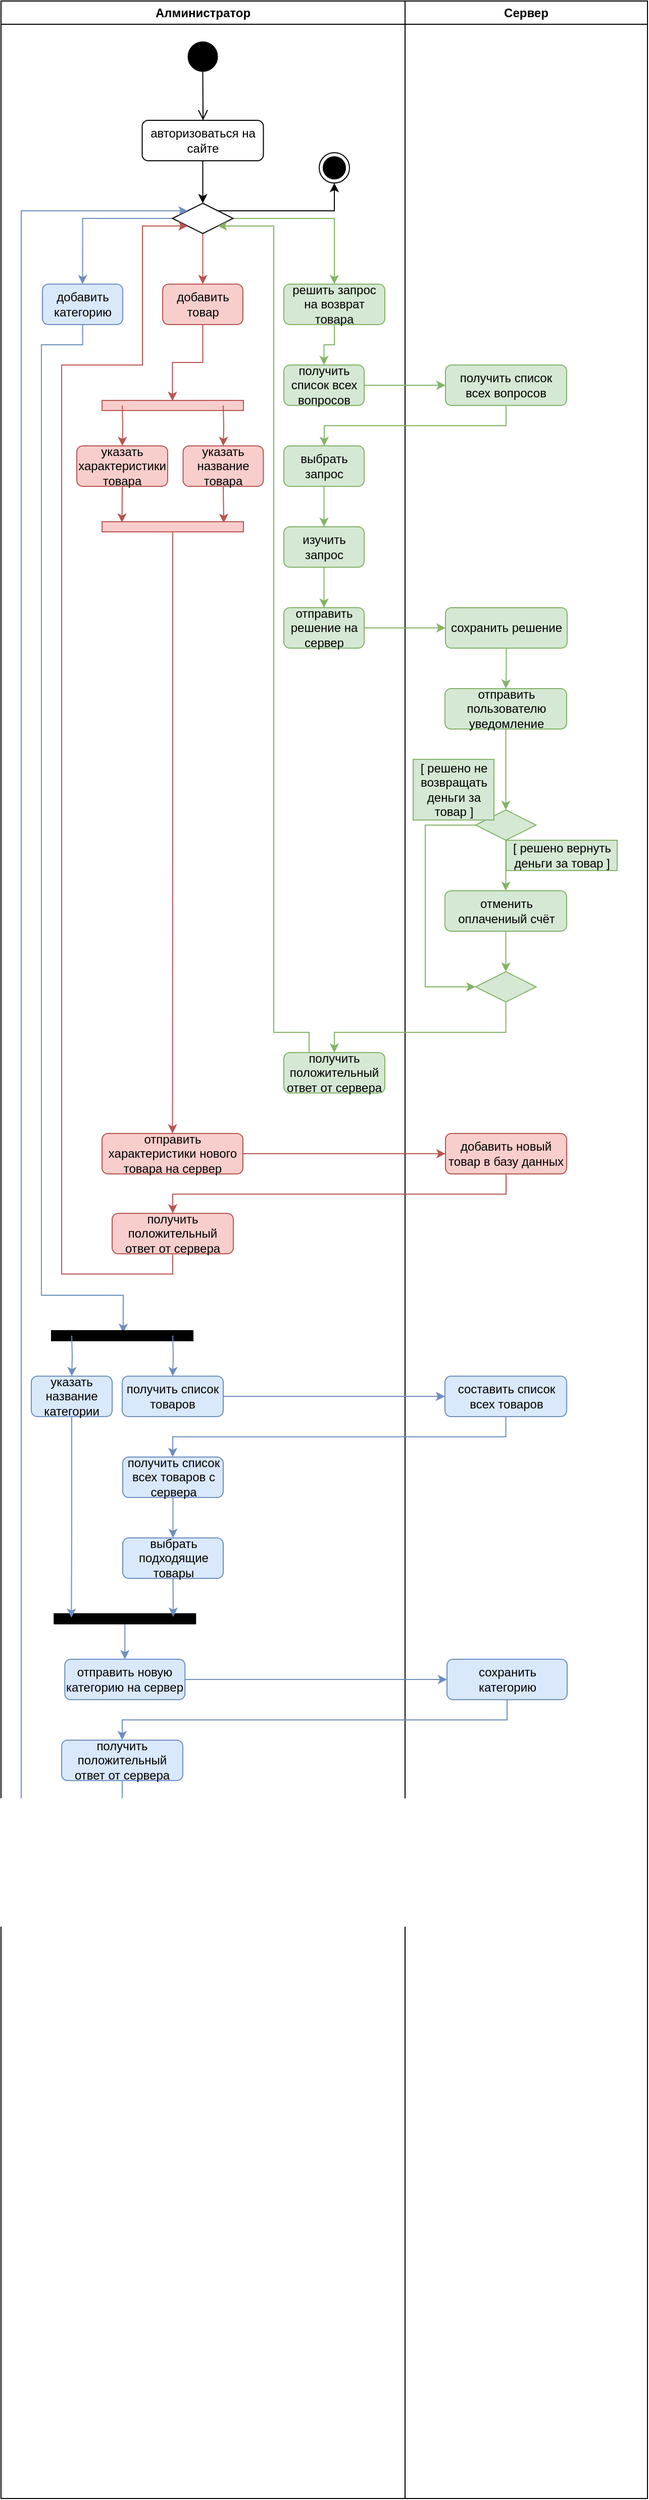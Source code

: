 <mxfile version="12.9.6" type="github">
  <diagram name="Page-1" id="e7e014a7-5840-1c2e-5031-d8a46d1fe8dd">
    <mxGraphModel dx="652" dy="602" grid="1" gridSize="10" guides="1" tooltips="1" connect="1" arrows="1" fold="1" page="1" pageScale="1" pageWidth="1169" pageHeight="826" background="#ffffff" math="0" shadow="0">
      <root>
        <mxCell id="0" />
        <mxCell id="1" parent="0" />
        <mxCell id="2" value="Алминистратор" style="swimlane;whiteSpace=wrap" parent="1" vertex="1">
          <mxGeometry x="40" y="40" width="400" height="2470" as="geometry" />
        </mxCell>
        <mxCell id="eBvQgobW3I-P15cPwnFs-46" value="" style="ellipse;shape=startState;fillColor=#000000;strokeColor=#000000;strokeWidth=8;" vertex="1" parent="2">
          <mxGeometry x="184.75" y="40" width="30" height="30" as="geometry" />
        </mxCell>
        <mxCell id="eBvQgobW3I-P15cPwnFs-47" value="" style="edgeStyle=elbowEdgeStyle;elbow=horizontal;verticalAlign=bottom;endArrow=open;endSize=8;strokeColor=#000000;endFill=1;rounded=0;exitX=0.5;exitY=1;exitDx=0;exitDy=0;entryX=0.5;entryY=0;entryDx=0;entryDy=0;" edge="1" parent="2" source="eBvQgobW3I-P15cPwnFs-46" target="eBvQgobW3I-P15cPwnFs-48">
          <mxGeometry x="279.75" y="-72" as="geometry">
            <mxPoint x="294.75" y="-2" as="targetPoint" />
          </mxGeometry>
        </mxCell>
        <mxCell id="eBvQgobW3I-P15cPwnFs-48" value="авторизоваться на сайте" style="rounded=1;whiteSpace=wrap;html=1;fontFamily=Helvetica;fontSize=12;fontColor=#000000;align=center;strokeColor=#000000;fillColor=#ffffff;" vertex="1" parent="2">
          <mxGeometry x="139.75" y="118" width="120" height="40" as="geometry" />
        </mxCell>
        <mxCell id="eBvQgobW3I-P15cPwnFs-54" style="edgeStyle=orthogonalEdgeStyle;rounded=0;orthogonalLoop=1;jettySize=auto;html=1;exitX=0.5;exitY=1;exitDx=0;exitDy=0;entryX=0.5;entryY=0;entryDx=0;entryDy=0;fillColor=#f8cecc;strokeColor=#b85450;" edge="1" parent="2" source="eBvQgobW3I-P15cPwnFs-49" target="eBvQgobW3I-P15cPwnFs-51">
          <mxGeometry relative="1" as="geometry" />
        </mxCell>
        <mxCell id="eBvQgobW3I-P15cPwnFs-56" style="edgeStyle=orthogonalEdgeStyle;rounded=0;orthogonalLoop=1;jettySize=auto;html=1;exitX=1;exitY=0.5;exitDx=0;exitDy=0;entryX=0.5;entryY=0;entryDx=0;entryDy=0;fillColor=#d5e8d4;strokeColor=#82b366;" edge="1" parent="2" source="eBvQgobW3I-P15cPwnFs-49" target="eBvQgobW3I-P15cPwnFs-53">
          <mxGeometry relative="1" as="geometry" />
        </mxCell>
        <mxCell id="eBvQgobW3I-P15cPwnFs-57" style="edgeStyle=orthogonalEdgeStyle;rounded=0;orthogonalLoop=1;jettySize=auto;html=1;exitX=0;exitY=0.5;exitDx=0;exitDy=0;entryX=0.5;entryY=0;entryDx=0;entryDy=0;fillColor=#dae8fc;strokeColor=#6c8ebf;" edge="1" parent="2" source="eBvQgobW3I-P15cPwnFs-49" target="eBvQgobW3I-P15cPwnFs-52">
          <mxGeometry relative="1" as="geometry" />
        </mxCell>
        <mxCell id="eBvQgobW3I-P15cPwnFs-49" value="" style="rhombus;whiteSpace=wrap;html=1;strokeColor=#000000;strokeWidth=1;fillColor=#FFFFFF;" vertex="1" parent="2">
          <mxGeometry x="169.75" y="200" width="60" height="30" as="geometry" />
        </mxCell>
        <mxCell id="eBvQgobW3I-P15cPwnFs-50" value="" style="edgeStyle=orthogonalEdgeStyle;rounded=0;orthogonalLoop=1;jettySize=auto;html=1;strokeColor=#000000;" edge="1" parent="2" source="eBvQgobW3I-P15cPwnFs-48" target="eBvQgobW3I-P15cPwnFs-49">
          <mxGeometry relative="1" as="geometry">
            <mxPoint x="319.75" y="158" as="sourcePoint" />
            <mxPoint x="319.75" y="200.0" as="targetPoint" />
          </mxGeometry>
        </mxCell>
        <mxCell id="eBvQgobW3I-P15cPwnFs-89" value="" style="edgeStyle=orthogonalEdgeStyle;rounded=0;orthogonalLoop=1;jettySize=auto;html=1;entryX=0.049;entryY=0.502;entryDx=0;entryDy=0;entryPerimeter=0;fillColor=#f8cecc;strokeColor=#b85450;" edge="1" parent="2" source="eBvQgobW3I-P15cPwnFs-51" target="eBvQgobW3I-P15cPwnFs-90">
          <mxGeometry relative="1" as="geometry">
            <mxPoint x="200" y="340" as="targetPoint" />
          </mxGeometry>
        </mxCell>
        <mxCell id="eBvQgobW3I-P15cPwnFs-51" value="добавить товар" style="rounded=1;whiteSpace=wrap;html=1;fontFamily=Helvetica;fontSize=12;align=center;strokeColor=#b85450;fillColor=#f8cecc;" vertex="1" parent="2">
          <mxGeometry x="160" y="280" width="79.5" height="40" as="geometry" />
        </mxCell>
        <mxCell id="eBvQgobW3I-P15cPwnFs-133" style="edgeStyle=orthogonalEdgeStyle;rounded=0;orthogonalLoop=1;jettySize=auto;html=1;exitX=0.5;exitY=1;exitDx=0;exitDy=0;entryX=0.217;entryY=0.493;entryDx=0;entryDy=0;entryPerimeter=0;fillColor=#dae8fc;strokeColor=#6c8ebf;" edge="1" parent="2" source="eBvQgobW3I-P15cPwnFs-52" target="eBvQgobW3I-P15cPwnFs-125">
          <mxGeometry relative="1" as="geometry">
            <Array as="points">
              <mxPoint x="81" y="340" />
              <mxPoint x="40" y="340" />
              <mxPoint x="40" y="1280" />
              <mxPoint x="121" y="1280" />
            </Array>
          </mxGeometry>
        </mxCell>
        <mxCell id="eBvQgobW3I-P15cPwnFs-52" value="добавить категорию" style="rounded=1;whiteSpace=wrap;html=1;fontFamily=Helvetica;fontSize=12;align=center;strokeColor=#6c8ebf;fillColor=#dae8fc;" vertex="1" parent="2">
          <mxGeometry x="41" y="280" width="79.5" height="40" as="geometry" />
        </mxCell>
        <mxCell id="eBvQgobW3I-P15cPwnFs-59" value="" style="edgeStyle=orthogonalEdgeStyle;rounded=0;orthogonalLoop=1;jettySize=auto;html=1;fillColor=#d5e8d4;strokeColor=#82b366;" edge="1" parent="2" source="eBvQgobW3I-P15cPwnFs-53" target="eBvQgobW3I-P15cPwnFs-58">
          <mxGeometry relative="1" as="geometry" />
        </mxCell>
        <mxCell id="eBvQgobW3I-P15cPwnFs-53" value="решить запрос на возврат товара" style="rounded=1;whiteSpace=wrap;html=1;fontFamily=Helvetica;fontSize=12;align=center;strokeColor=#82b366;fillColor=#d5e8d4;" vertex="1" parent="2">
          <mxGeometry x="280" y="280" width="100" height="40" as="geometry" />
        </mxCell>
        <mxCell id="eBvQgobW3I-P15cPwnFs-58" value="получить список всех вопросов" style="rounded=1;whiteSpace=wrap;html=1;fontFamily=Helvetica;fontSize=12;align=center;strokeColor=#82b366;fillColor=#d5e8d4;" vertex="1" parent="2">
          <mxGeometry x="280" y="360" width="79.5" height="40" as="geometry" />
        </mxCell>
        <mxCell id="eBvQgobW3I-P15cPwnFs-65" value="" style="edgeStyle=orthogonalEdgeStyle;rounded=0;orthogonalLoop=1;jettySize=auto;html=1;fillColor=#d5e8d4;strokeColor=#82b366;" edge="1" parent="2" source="eBvQgobW3I-P15cPwnFs-62" target="eBvQgobW3I-P15cPwnFs-64">
          <mxGeometry relative="1" as="geometry" />
        </mxCell>
        <mxCell id="eBvQgobW3I-P15cPwnFs-62" value="выбрать запрос" style="rounded=1;whiteSpace=wrap;html=1;fontFamily=Helvetica;fontSize=12;align=center;strokeColor=#82b366;fillColor=#d5e8d4;" vertex="1" parent="2">
          <mxGeometry x="280" y="440" width="79.5" height="40" as="geometry" />
        </mxCell>
        <mxCell id="eBvQgobW3I-P15cPwnFs-69" value="" style="edgeStyle=orthogonalEdgeStyle;rounded=0;orthogonalLoop=1;jettySize=auto;html=1;fillColor=#d5e8d4;strokeColor=#82b366;" edge="1" parent="2" source="eBvQgobW3I-P15cPwnFs-64" target="eBvQgobW3I-P15cPwnFs-68">
          <mxGeometry relative="1" as="geometry" />
        </mxCell>
        <mxCell id="eBvQgobW3I-P15cPwnFs-64" value="изучить запрос" style="rounded=1;whiteSpace=wrap;html=1;fontFamily=Helvetica;fontSize=12;align=center;strokeColor=#82b366;fillColor=#d5e8d4;" vertex="1" parent="2">
          <mxGeometry x="280" y="520" width="79.5" height="40" as="geometry" />
        </mxCell>
        <mxCell id="eBvQgobW3I-P15cPwnFs-68" value="отправить решение на сервер" style="rounded=1;whiteSpace=wrap;html=1;fontFamily=Helvetica;fontSize=12;align=center;strokeColor=#82b366;fillColor=#d5e8d4;" vertex="1" parent="2">
          <mxGeometry x="280" y="600" width="79.5" height="40" as="geometry" />
        </mxCell>
        <mxCell id="eBvQgobW3I-P15cPwnFs-87" style="edgeStyle=orthogonalEdgeStyle;rounded=0;orthogonalLoop=1;jettySize=auto;html=1;exitX=0.25;exitY=0;exitDx=0;exitDy=0;entryX=1;entryY=1;entryDx=0;entryDy=0;fillColor=#d5e8d4;strokeColor=#82b366;" edge="1" parent="2" source="eBvQgobW3I-P15cPwnFs-86" target="eBvQgobW3I-P15cPwnFs-49">
          <mxGeometry relative="1" as="geometry">
            <Array as="points">
              <mxPoint x="305" y="1020" />
              <mxPoint x="270" y="1020" />
              <mxPoint x="270" y="222" />
            </Array>
          </mxGeometry>
        </mxCell>
        <mxCell id="eBvQgobW3I-P15cPwnFs-86" value="получить положительный ответ от сервера" style="rounded=1;whiteSpace=wrap;html=1;fontFamily=Helvetica;fontSize=12;align=center;strokeColor=#82b366;fillColor=#d5e8d4;" vertex="1" parent="2">
          <mxGeometry x="280" y="1040" width="100" height="40" as="geometry" />
        </mxCell>
        <mxCell id="eBvQgobW3I-P15cPwnFs-90" value="" style="html=1;points=[];perimeter=orthogonalPerimeter;rotation=90;fillColor=#f8cecc;strokeColor=#b85450;" vertex="1" parent="2">
          <mxGeometry x="165" y="330" width="10" height="140" as="geometry" />
        </mxCell>
        <mxCell id="eBvQgobW3I-P15cPwnFs-91" value="" style="edgeStyle=orthogonalEdgeStyle;rounded=0;orthogonalLoop=1;jettySize=auto;html=1;fillColor=#f8cecc;strokeColor=#b85450;" edge="1" parent="2" target="eBvQgobW3I-P15cPwnFs-92">
          <mxGeometry relative="1" as="geometry">
            <mxPoint x="220" y="400" as="sourcePoint" />
          </mxGeometry>
        </mxCell>
        <mxCell id="eBvQgobW3I-P15cPwnFs-96" style="edgeStyle=orthogonalEdgeStyle;rounded=0;orthogonalLoop=1;jettySize=auto;html=1;exitX=0.5;exitY=1;exitDx=0;exitDy=0;entryX=0.12;entryY=0.139;entryDx=0;entryDy=0;entryPerimeter=0;fillColor=#f8cecc;strokeColor=#b85450;" edge="1" parent="2" source="eBvQgobW3I-P15cPwnFs-92" target="eBvQgobW3I-P15cPwnFs-95">
          <mxGeometry relative="1" as="geometry" />
        </mxCell>
        <mxCell id="eBvQgobW3I-P15cPwnFs-92" value="указать название товара" style="rounded=1;whiteSpace=wrap;html=1;fontFamily=Helvetica;fontSize=12;align=center;strokeColor=#b85450;fillColor=#f8cecc;" vertex="1" parent="2">
          <mxGeometry x="180.25" y="440" width="79.5" height="40" as="geometry" />
        </mxCell>
        <mxCell id="eBvQgobW3I-P15cPwnFs-93" value="" style="edgeStyle=orthogonalEdgeStyle;rounded=0;orthogonalLoop=1;jettySize=auto;html=1;fillColor=#f8cecc;strokeColor=#b85450;" edge="1" parent="2" target="eBvQgobW3I-P15cPwnFs-94">
          <mxGeometry relative="1" as="geometry">
            <mxPoint x="120" y="400" as="sourcePoint" />
          </mxGeometry>
        </mxCell>
        <mxCell id="eBvQgobW3I-P15cPwnFs-97" style="edgeStyle=orthogonalEdgeStyle;rounded=0;orthogonalLoop=1;jettySize=auto;html=1;exitX=0.5;exitY=1;exitDx=0;exitDy=0;entryX=0.08;entryY=0.859;entryDx=0;entryDy=0;entryPerimeter=0;fillColor=#f8cecc;strokeColor=#b85450;" edge="1" parent="2" source="eBvQgobW3I-P15cPwnFs-94" target="eBvQgobW3I-P15cPwnFs-95">
          <mxGeometry relative="1" as="geometry" />
        </mxCell>
        <mxCell id="eBvQgobW3I-P15cPwnFs-94" value="указать характеристики товара" style="rounded=1;whiteSpace=wrap;html=1;fontFamily=Helvetica;fontSize=12;align=center;strokeColor=#b85450;fillColor=#f8cecc;" vertex="1" parent="2">
          <mxGeometry x="75" y="440" width="90" height="40" as="geometry" />
        </mxCell>
        <mxCell id="eBvQgobW3I-P15cPwnFs-99" value="" style="edgeStyle=orthogonalEdgeStyle;rounded=0;orthogonalLoop=1;jettySize=auto;html=1;entryX=0.5;entryY=0;entryDx=0;entryDy=0;fillColor=#f8cecc;strokeColor=#b85450;" edge="1" parent="2" source="eBvQgobW3I-P15cPwnFs-95" target="eBvQgobW3I-P15cPwnFs-100">
          <mxGeometry relative="1" as="geometry">
            <mxPoint x="170" y="695" as="targetPoint" />
          </mxGeometry>
        </mxCell>
        <mxCell id="eBvQgobW3I-P15cPwnFs-95" value="" style="html=1;points=[];perimeter=orthogonalPerimeter;rotation=90;fillColor=#f8cecc;strokeColor=#b85450;" vertex="1" parent="2">
          <mxGeometry x="165" y="450" width="10" height="140" as="geometry" />
        </mxCell>
        <mxCell id="eBvQgobW3I-P15cPwnFs-100" value="отправить характеристики нового товара на сервер" style="rounded=1;whiteSpace=wrap;html=1;fontFamily=Helvetica;fontSize=12;align=center;strokeColor=#b85450;fillColor=#f8cecc;" vertex="1" parent="2">
          <mxGeometry x="100" y="1120" width="139.5" height="40" as="geometry" />
        </mxCell>
        <mxCell id="eBvQgobW3I-P15cPwnFs-108" style="edgeStyle=orthogonalEdgeStyle;rounded=0;orthogonalLoop=1;jettySize=auto;html=1;exitX=0.5;exitY=1;exitDx=0;exitDy=0;entryX=0;entryY=1;entryDx=0;entryDy=0;fillColor=#f8cecc;strokeColor=#b85450;" edge="1" parent="2" source="eBvQgobW3I-P15cPwnFs-103" target="eBvQgobW3I-P15cPwnFs-49">
          <mxGeometry relative="1" as="geometry">
            <Array as="points">
              <mxPoint x="170" y="1259" />
              <mxPoint x="60" y="1259" />
              <mxPoint x="60" y="360" />
              <mxPoint x="140" y="360" />
              <mxPoint x="140" y="222" />
            </Array>
          </mxGeometry>
        </mxCell>
        <mxCell id="eBvQgobW3I-P15cPwnFs-103" value="получить положительный ответ от сервера" style="rounded=1;whiteSpace=wrap;html=1;fontFamily=Helvetica;fontSize=12;align=center;strokeColor=#b85450;fillColor=#f8cecc;" vertex="1" parent="2">
          <mxGeometry x="110" y="1199" width="120" height="40" as="geometry" />
        </mxCell>
        <mxCell id="eBvQgobW3I-P15cPwnFs-107" value="" style="ellipse;html=1;shape=endState;fillColor=#000000;strokeColor=#000000;" vertex="1" parent="2">
          <mxGeometry x="315" y="150" width="30" height="30" as="geometry" />
        </mxCell>
        <mxCell id="eBvQgobW3I-P15cPwnFs-106" style="edgeStyle=orthogonalEdgeStyle;rounded=0;orthogonalLoop=1;jettySize=auto;html=1;exitX=1;exitY=0;exitDx=0;exitDy=0;entryX=0.5;entryY=1;entryDx=0;entryDy=0;" edge="1" parent="2" source="eBvQgobW3I-P15cPwnFs-49" target="eBvQgobW3I-P15cPwnFs-107">
          <mxGeometry relative="1" as="geometry">
            <mxPoint x="60" y="180" as="targetPoint" />
          </mxGeometry>
        </mxCell>
        <mxCell id="eBvQgobW3I-P15cPwnFs-125" value="" style="html=1;points=[];perimeter=orthogonalPerimeter;rotation=90;fillColor=#000000;" vertex="1" parent="2">
          <mxGeometry x="115" y="1250" width="10" height="140" as="geometry" />
        </mxCell>
        <mxCell id="eBvQgobW3I-P15cPwnFs-126" value="" style="edgeStyle=orthogonalEdgeStyle;rounded=0;orthogonalLoop=1;jettySize=auto;html=1;fillColor=#dae8fc;strokeColor=#6c8ebf;" edge="1" parent="2" target="eBvQgobW3I-P15cPwnFs-128">
          <mxGeometry relative="1" as="geometry">
            <mxPoint x="170" y="1320" as="sourcePoint" />
          </mxGeometry>
        </mxCell>
        <mxCell id="eBvQgobW3I-P15cPwnFs-128" value="получить список товаров" style="rounded=1;whiteSpace=wrap;html=1;fontFamily=Helvetica;fontSize=12;align=center;strokeColor=#6c8ebf;fillColor=#dae8fc;" vertex="1" parent="2">
          <mxGeometry x="120" y="1360" width="100" height="40" as="geometry" />
        </mxCell>
        <mxCell id="eBvQgobW3I-P15cPwnFs-129" value="" style="edgeStyle=orthogonalEdgeStyle;rounded=0;orthogonalLoop=1;jettySize=auto;html=1;fillColor=#dae8fc;strokeColor=#6c8ebf;" edge="1" parent="2" target="eBvQgobW3I-P15cPwnFs-131">
          <mxGeometry relative="1" as="geometry">
            <mxPoint x="70" y="1320" as="sourcePoint" />
          </mxGeometry>
        </mxCell>
        <mxCell id="eBvQgobW3I-P15cPwnFs-131" value="указать название категории" style="rounded=1;whiteSpace=wrap;html=1;fontFamily=Helvetica;fontSize=12;align=center;strokeColor=#6c8ebf;fillColor=#dae8fc;" vertex="1" parent="2">
          <mxGeometry x="30" y="1360" width="80" height="40" as="geometry" />
        </mxCell>
        <mxCell id="eBvQgobW3I-P15cPwnFs-135" value="" style="edgeStyle=orthogonalEdgeStyle;rounded=0;orthogonalLoop=1;jettySize=auto;html=1;entryX=0;entryY=0;entryDx=0;entryDy=0;exitX=0.5;exitY=1;exitDx=0;exitDy=0;fillColor=#dae8fc;strokeColor=#6c8ebf;" edge="1" parent="2" source="eBvQgobW3I-P15cPwnFs-141" target="eBvQgobW3I-P15cPwnFs-49">
          <mxGeometry relative="1" as="geometry">
            <mxPoint x="40" y="1530" as="sourcePoint" />
            <mxPoint x="122.62" y="1655" as="targetPoint" />
            <Array as="points">
              <mxPoint x="120" y="1780" />
              <mxPoint x="20" y="1780" />
              <mxPoint x="20" y="208" />
            </Array>
          </mxGeometry>
        </mxCell>
        <mxCell id="eBvQgobW3I-P15cPwnFs-137" value="" style="edgeStyle=orthogonalEdgeStyle;rounded=0;orthogonalLoop=1;jettySize=auto;html=1;entryX=0.5;entryY=0;entryDx=0;entryDy=0;fillColor=#dae8fc;strokeColor=#6c8ebf;" edge="1" parent="2" source="eBvQgobW3I-P15cPwnFs-132" target="eBvQgobW3I-P15cPwnFs-138">
          <mxGeometry relative="1" as="geometry">
            <mxPoint x="122.62" y="1815" as="targetPoint" />
          </mxGeometry>
        </mxCell>
        <mxCell id="eBvQgobW3I-P15cPwnFs-132" value="" style="html=1;points=[];perimeter=orthogonalPerimeter;rotation=90;fillColor=#000000;" vertex="1" parent="2">
          <mxGeometry x="117.62" y="1530" width="10" height="140" as="geometry" />
        </mxCell>
        <mxCell id="eBvQgobW3I-P15cPwnFs-130" style="edgeStyle=orthogonalEdgeStyle;rounded=0;orthogonalLoop=1;jettySize=auto;html=1;exitX=0.5;exitY=1;exitDx=0;exitDy=0;entryX=0.383;entryY=0.878;entryDx=0;entryDy=0;entryPerimeter=0;fillColor=#dae8fc;strokeColor=#6c8ebf;" edge="1" parent="2" source="eBvQgobW3I-P15cPwnFs-131" target="eBvQgobW3I-P15cPwnFs-132">
          <mxGeometry relative="1" as="geometry" />
        </mxCell>
        <mxCell id="eBvQgobW3I-P15cPwnFs-138" value="отправить новую категорию на сервер" style="rounded=1;whiteSpace=wrap;html=1;fontFamily=Helvetica;fontSize=12;align=center;strokeColor=#6c8ebf;fillColor=#dae8fc;" vertex="1" parent="2">
          <mxGeometry x="63.12" y="1640" width="119" height="40" as="geometry" />
        </mxCell>
        <mxCell id="eBvQgobW3I-P15cPwnFs-141" value="получить положительный ответ от сервера" style="rounded=1;whiteSpace=wrap;html=1;fontFamily=Helvetica;fontSize=12;align=center;strokeColor=#6c8ebf;fillColor=#dae8fc;" vertex="1" parent="2">
          <mxGeometry x="60" y="1720" width="120" height="40" as="geometry" />
        </mxCell>
        <mxCell id="eBvQgobW3I-P15cPwnFs-151" value="" style="edgeStyle=orthogonalEdgeStyle;rounded=0;orthogonalLoop=1;jettySize=auto;html=1;fillColor=#dae8fc;strokeColor=#6c8ebf;" edge="1" parent="2" source="eBvQgobW3I-P15cPwnFs-148" target="eBvQgobW3I-P15cPwnFs-150">
          <mxGeometry relative="1" as="geometry" />
        </mxCell>
        <mxCell id="eBvQgobW3I-P15cPwnFs-148" value="получить список всех товаров с сервера" style="rounded=1;whiteSpace=wrap;html=1;fontFamily=Helvetica;fontSize=12;align=center;strokeColor=#6c8ebf;fillColor=#dae8fc;" vertex="1" parent="2">
          <mxGeometry x="120.5" y="1440" width="99.5" height="40" as="geometry" />
        </mxCell>
        <mxCell id="eBvQgobW3I-P15cPwnFs-152" style="edgeStyle=orthogonalEdgeStyle;rounded=0;orthogonalLoop=1;jettySize=auto;html=1;exitX=0.5;exitY=1;exitDx=0;exitDy=0;entryX=0.3;entryY=0.158;entryDx=0;entryDy=0;entryPerimeter=0;fillColor=#dae8fc;strokeColor=#6c8ebf;" edge="1" parent="2" source="eBvQgobW3I-P15cPwnFs-150" target="eBvQgobW3I-P15cPwnFs-132">
          <mxGeometry relative="1" as="geometry" />
        </mxCell>
        <mxCell id="eBvQgobW3I-P15cPwnFs-150" value="выбрать подходящие товары" style="rounded=1;whiteSpace=wrap;html=1;fontFamily=Helvetica;fontSize=12;align=center;strokeColor=#6c8ebf;fillColor=#dae8fc;" vertex="1" parent="2">
          <mxGeometry x="120.5" y="1520" width="99.5" height="40" as="geometry" />
        </mxCell>
        <mxCell id="3" value="Сервер" style="swimlane;whiteSpace=wrap" parent="1" vertex="1">
          <mxGeometry x="440" y="40" width="240" height="2470" as="geometry" />
        </mxCell>
        <mxCell id="eBvQgobW3I-P15cPwnFs-60" value="получить список всех вопросов" style="rounded=1;whiteSpace=wrap;html=1;fontFamily=Helvetica;fontSize=12;align=center;strokeColor=#82b366;fillColor=#d5e8d4;" vertex="1" parent="3">
          <mxGeometry x="40" y="360" width="120" height="40" as="geometry" />
        </mxCell>
        <mxCell id="eBvQgobW3I-P15cPwnFs-73" value="" style="edgeStyle=orthogonalEdgeStyle;rounded=0;orthogonalLoop=1;jettySize=auto;html=1;fillColor=#d5e8d4;strokeColor=#82b366;" edge="1" parent="3" source="eBvQgobW3I-P15cPwnFs-70" target="eBvQgobW3I-P15cPwnFs-72">
          <mxGeometry relative="1" as="geometry" />
        </mxCell>
        <mxCell id="eBvQgobW3I-P15cPwnFs-70" value="сохранить решение" style="rounded=1;whiteSpace=wrap;html=1;fontFamily=Helvetica;fontSize=12;align=center;strokeColor=#82b366;fillColor=#d5e8d4;" vertex="1" parent="3">
          <mxGeometry x="40" y="600" width="120.5" height="40" as="geometry" />
        </mxCell>
        <mxCell id="eBvQgobW3I-P15cPwnFs-75" value="" style="edgeStyle=orthogonalEdgeStyle;rounded=0;orthogonalLoop=1;jettySize=auto;html=1;entryX=0.5;entryY=0;entryDx=0;entryDy=0;fillColor=#d5e8d4;strokeColor=#82b366;" edge="1" parent="3" source="eBvQgobW3I-P15cPwnFs-72" target="eBvQgobW3I-P15cPwnFs-76">
          <mxGeometry relative="1" as="geometry">
            <mxPoint x="99.75" y="800" as="targetPoint" />
          </mxGeometry>
        </mxCell>
        <mxCell id="eBvQgobW3I-P15cPwnFs-72" value="отправить пользователю уведомление" style="rounded=1;whiteSpace=wrap;html=1;fontFamily=Helvetica;fontSize=12;align=center;strokeColor=#82b366;fillColor=#d5e8d4;" vertex="1" parent="3">
          <mxGeometry x="39.5" y="680" width="120.5" height="40" as="geometry" />
        </mxCell>
        <mxCell id="eBvQgobW3I-P15cPwnFs-76" value="" style="rhombus;whiteSpace=wrap;html=1;strokeColor=#82b366;strokeWidth=1;fillColor=#d5e8d4;" vertex="1" parent="3">
          <mxGeometry x="69.75" y="800" width="60" height="30" as="geometry" />
        </mxCell>
        <mxCell id="eBvQgobW3I-P15cPwnFs-83" style="edgeStyle=orthogonalEdgeStyle;rounded=0;orthogonalLoop=1;jettySize=auto;html=1;exitX=0.5;exitY=1;exitDx=0;exitDy=0;entryX=0.5;entryY=0;entryDx=0;entryDy=0;fillColor=#d5e8d4;strokeColor=#82b366;" edge="1" parent="3" source="eBvQgobW3I-P15cPwnFs-78" target="eBvQgobW3I-P15cPwnFs-81">
          <mxGeometry relative="1" as="geometry" />
        </mxCell>
        <mxCell id="eBvQgobW3I-P15cPwnFs-78" value="отменить оплачениый счёт" style="rounded=1;whiteSpace=wrap;html=1;fontFamily=Helvetica;fontSize=12;align=center;strokeColor=#82b366;fillColor=#d5e8d4;" vertex="1" parent="3">
          <mxGeometry x="39.5" y="880" width="120.5" height="40" as="geometry" />
        </mxCell>
        <mxCell id="eBvQgobW3I-P15cPwnFs-77" style="edgeStyle=orthogonalEdgeStyle;rounded=0;orthogonalLoop=1;jettySize=auto;html=1;exitX=0.5;exitY=1;exitDx=0;exitDy=0;entryX=0.5;entryY=0;entryDx=0;entryDy=0;fillColor=#d5e8d4;strokeColor=#82b366;" edge="1" parent="3" source="eBvQgobW3I-P15cPwnFs-76" target="eBvQgobW3I-P15cPwnFs-78">
          <mxGeometry relative="1" as="geometry">
            <mxPoint x="100" y="860" as="targetPoint" />
          </mxGeometry>
        </mxCell>
        <mxCell id="eBvQgobW3I-P15cPwnFs-79" value="[ решено вернуть&lt;br&gt;деньги за товар ]" style="text;html=1;align=center;verticalAlign=middle;resizable=0;points=[];autosize=1;fillColor=#d5e8d4;strokeColor=#82b366;" vertex="1" parent="3">
          <mxGeometry x="100" y="830" width="110" height="30" as="geometry" />
        </mxCell>
        <mxCell id="eBvQgobW3I-P15cPwnFs-81" value="" style="rhombus;whiteSpace=wrap;html=1;strokeColor=#82b366;strokeWidth=1;fillColor=#d5e8d4;" vertex="1" parent="3">
          <mxGeometry x="69.75" y="960" width="60" height="30" as="geometry" />
        </mxCell>
        <mxCell id="eBvQgobW3I-P15cPwnFs-82" style="edgeStyle=orthogonalEdgeStyle;rounded=0;orthogonalLoop=1;jettySize=auto;html=1;exitX=0.5;exitY=1;exitDx=0;exitDy=0;fillColor=#d5e8d4;strokeColor=#82b366;" edge="1" parent="3" source="eBvQgobW3I-P15cPwnFs-81" target="eBvQgobW3I-P15cPwnFs-81">
          <mxGeometry relative="1" as="geometry" />
        </mxCell>
        <mxCell id="eBvQgobW3I-P15cPwnFs-80" style="edgeStyle=orthogonalEdgeStyle;rounded=0;orthogonalLoop=1;jettySize=auto;html=1;exitX=0;exitY=0.5;exitDx=0;exitDy=0;entryX=0;entryY=0.5;entryDx=0;entryDy=0;fillColor=#d5e8d4;strokeColor=#82b366;" edge="1" parent="3" source="eBvQgobW3I-P15cPwnFs-76" target="eBvQgobW3I-P15cPwnFs-81">
          <mxGeometry relative="1" as="geometry">
            <mxPoint x="30" y="960" as="targetPoint" />
            <Array as="points">
              <mxPoint x="20" y="815" />
              <mxPoint x="20" y="975" />
            </Array>
          </mxGeometry>
        </mxCell>
        <mxCell id="eBvQgobW3I-P15cPwnFs-84" value="[ решено не&lt;br&gt;возвращать&lt;br&gt;деньги за&lt;br&gt;товар ]" style="text;html=1;align=center;verticalAlign=middle;resizable=0;points=[];autosize=1;fillColor=#d5e8d4;strokeColor=#82b366;" vertex="1" parent="3">
          <mxGeometry x="8" y="750" width="80" height="60" as="geometry" />
        </mxCell>
        <mxCell id="eBvQgobW3I-P15cPwnFs-101" value="добавить новый товар в базу данных" style="rounded=1;whiteSpace=wrap;html=1;fontFamily=Helvetica;fontSize=12;align=center;strokeColor=#b85450;fillColor=#f8cecc;" vertex="1" parent="3">
          <mxGeometry x="40" y="1120" width="120" height="40" as="geometry" />
        </mxCell>
        <mxCell id="eBvQgobW3I-P15cPwnFs-139" value="сохранить категорию" style="rounded=1;whiteSpace=wrap;html=1;fontFamily=Helvetica;fontSize=12;align=center;strokeColor=#6c8ebf;fillColor=#dae8fc;" vertex="1" parent="3">
          <mxGeometry x="41.5" y="1640" width="119" height="40" as="geometry" />
        </mxCell>
        <mxCell id="eBvQgobW3I-P15cPwnFs-146" value="составить список всех товаров" style="rounded=1;whiteSpace=wrap;html=1;fontFamily=Helvetica;fontSize=12;align=center;strokeColor=#6c8ebf;fillColor=#dae8fc;" vertex="1" parent="3">
          <mxGeometry x="39.5" y="1360" width="120.5" height="40" as="geometry" />
        </mxCell>
        <mxCell id="eBvQgobW3I-P15cPwnFs-61" value="" style="edgeStyle=orthogonalEdgeStyle;rounded=0;orthogonalLoop=1;jettySize=auto;html=1;fillColor=#d5e8d4;strokeColor=#82b366;" edge="1" parent="1" source="eBvQgobW3I-P15cPwnFs-58" target="eBvQgobW3I-P15cPwnFs-60">
          <mxGeometry relative="1" as="geometry" />
        </mxCell>
        <mxCell id="eBvQgobW3I-P15cPwnFs-63" value="" style="edgeStyle=orthogonalEdgeStyle;rounded=0;orthogonalLoop=1;jettySize=auto;html=1;fillColor=#d5e8d4;strokeColor=#82b366;" edge="1" parent="1" source="eBvQgobW3I-P15cPwnFs-60" target="eBvQgobW3I-P15cPwnFs-62">
          <mxGeometry relative="1" as="geometry">
            <Array as="points">
              <mxPoint x="540" y="460" />
              <mxPoint x="360" y="460" />
            </Array>
          </mxGeometry>
        </mxCell>
        <mxCell id="eBvQgobW3I-P15cPwnFs-71" value="" style="edgeStyle=orthogonalEdgeStyle;rounded=0;orthogonalLoop=1;jettySize=auto;html=1;fillColor=#d5e8d4;strokeColor=#82b366;" edge="1" parent="1" source="eBvQgobW3I-P15cPwnFs-68" target="eBvQgobW3I-P15cPwnFs-70">
          <mxGeometry relative="1" as="geometry" />
        </mxCell>
        <mxCell id="eBvQgobW3I-P15cPwnFs-85" style="edgeStyle=orthogonalEdgeStyle;rounded=0;orthogonalLoop=1;jettySize=auto;html=1;exitX=0.5;exitY=1;exitDx=0;exitDy=0;entryX=0.5;entryY=0;entryDx=0;entryDy=0;fillColor=#d5e8d4;strokeColor=#82b366;" edge="1" parent="1" source="eBvQgobW3I-P15cPwnFs-81" target="eBvQgobW3I-P15cPwnFs-86">
          <mxGeometry relative="1" as="geometry">
            <mxPoint x="340" y="1080" as="targetPoint" />
            <Array as="points">
              <mxPoint x="540" y="1060" />
              <mxPoint x="370" y="1060" />
            </Array>
          </mxGeometry>
        </mxCell>
        <mxCell id="eBvQgobW3I-P15cPwnFs-102" value="" style="edgeStyle=orthogonalEdgeStyle;rounded=0;orthogonalLoop=1;jettySize=auto;html=1;fillColor=#f8cecc;strokeColor=#b85450;" edge="1" parent="1" source="eBvQgobW3I-P15cPwnFs-100" target="eBvQgobW3I-P15cPwnFs-101">
          <mxGeometry relative="1" as="geometry" />
        </mxCell>
        <mxCell id="eBvQgobW3I-P15cPwnFs-104" value="" style="edgeStyle=orthogonalEdgeStyle;rounded=0;orthogonalLoop=1;jettySize=auto;html=1;fillColor=#f8cecc;strokeColor=#b85450;" edge="1" parent="1" source="eBvQgobW3I-P15cPwnFs-101" target="eBvQgobW3I-P15cPwnFs-103">
          <mxGeometry relative="1" as="geometry">
            <Array as="points">
              <mxPoint x="540" y="1220" />
              <mxPoint x="210" y="1220" />
            </Array>
          </mxGeometry>
        </mxCell>
        <mxCell id="eBvQgobW3I-P15cPwnFs-140" value="" style="edgeStyle=orthogonalEdgeStyle;rounded=0;orthogonalLoop=1;jettySize=auto;html=1;fillColor=#dae8fc;strokeColor=#6c8ebf;" edge="1" parent="1" source="eBvQgobW3I-P15cPwnFs-138" target="eBvQgobW3I-P15cPwnFs-139">
          <mxGeometry relative="1" as="geometry" />
        </mxCell>
        <mxCell id="eBvQgobW3I-P15cPwnFs-142" style="edgeStyle=orthogonalEdgeStyle;rounded=0;orthogonalLoop=1;jettySize=auto;html=1;exitX=0.5;exitY=1;exitDx=0;exitDy=0;entryX=0.5;entryY=0;entryDx=0;entryDy=0;fillColor=#dae8fc;strokeColor=#6c8ebf;" edge="1" parent="1" source="eBvQgobW3I-P15cPwnFs-139" target="eBvQgobW3I-P15cPwnFs-141">
          <mxGeometry relative="1" as="geometry" />
        </mxCell>
        <mxCell id="eBvQgobW3I-P15cPwnFs-147" value="" style="edgeStyle=orthogonalEdgeStyle;rounded=0;orthogonalLoop=1;jettySize=auto;html=1;fillColor=#dae8fc;strokeColor=#6c8ebf;" edge="1" parent="1" source="eBvQgobW3I-P15cPwnFs-128" target="eBvQgobW3I-P15cPwnFs-146">
          <mxGeometry relative="1" as="geometry" />
        </mxCell>
        <mxCell id="eBvQgobW3I-P15cPwnFs-149" value="" style="edgeStyle=orthogonalEdgeStyle;rounded=0;orthogonalLoop=1;jettySize=auto;html=1;fillColor=#dae8fc;strokeColor=#6c8ebf;" edge="1" parent="1" source="eBvQgobW3I-P15cPwnFs-146" target="eBvQgobW3I-P15cPwnFs-148">
          <mxGeometry relative="1" as="geometry">
            <Array as="points">
              <mxPoint x="540" y="1460" />
              <mxPoint x="210" y="1460" />
            </Array>
          </mxGeometry>
        </mxCell>
      </root>
    </mxGraphModel>
  </diagram>
</mxfile>
